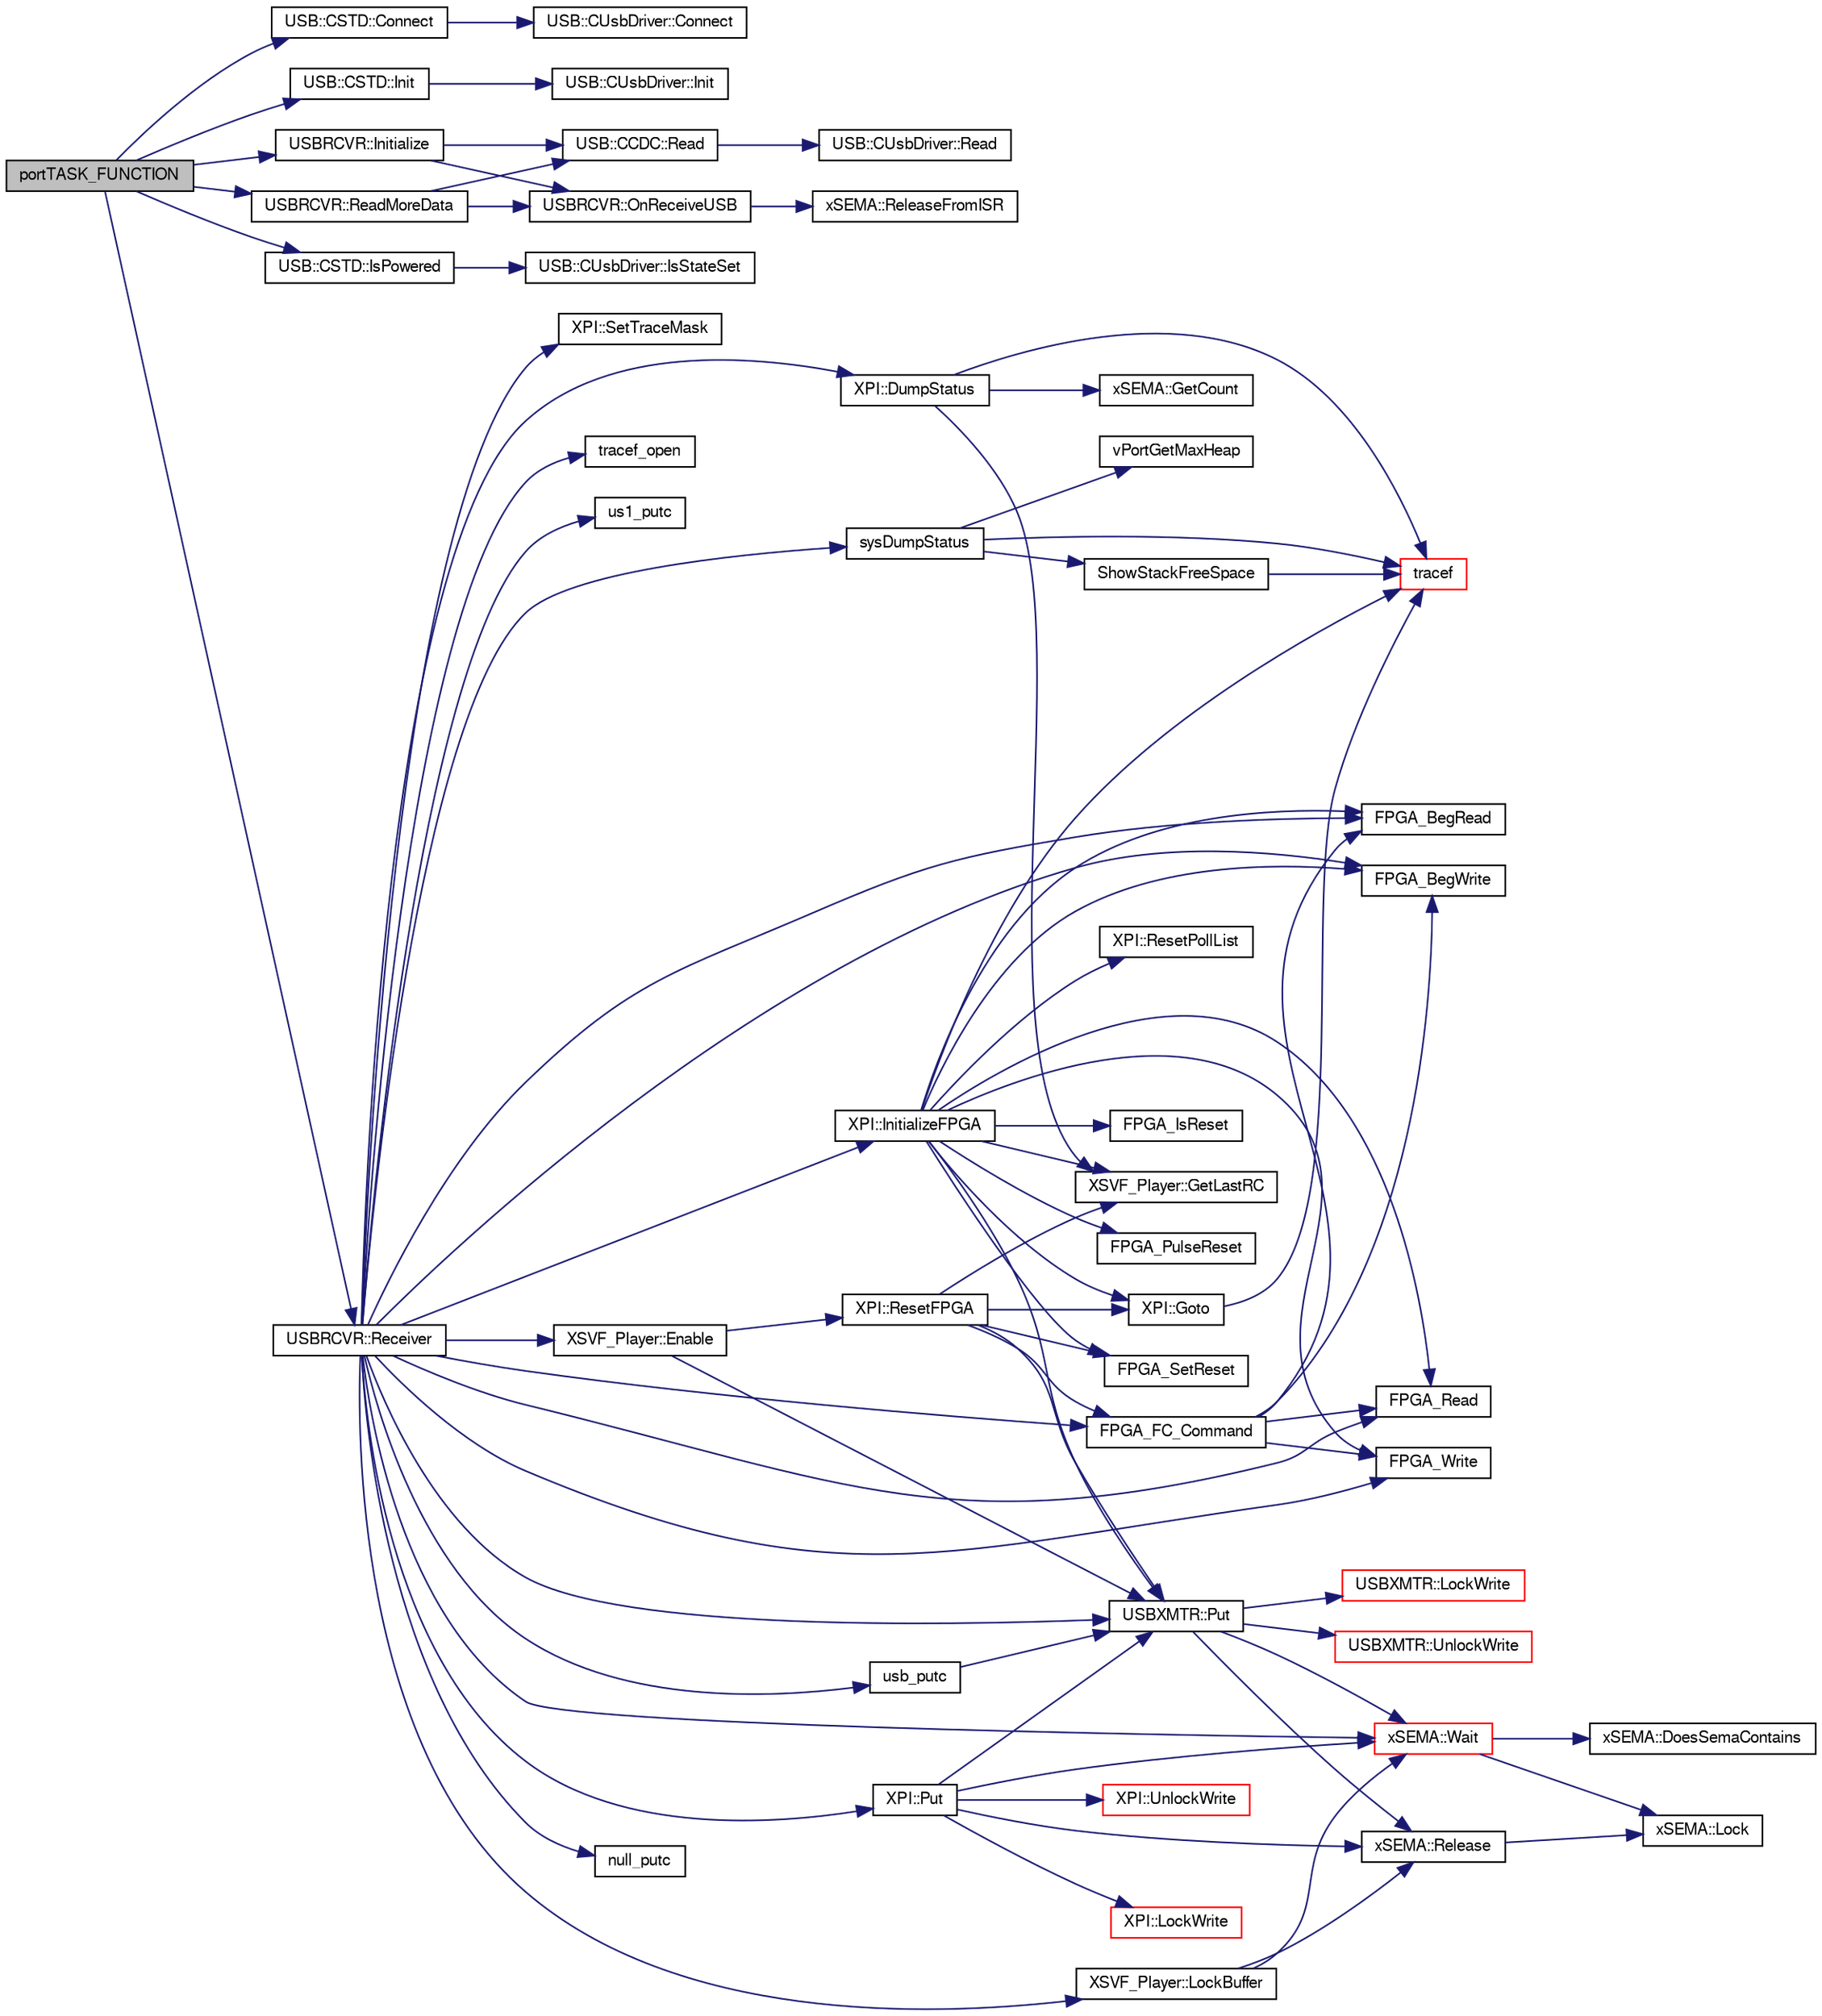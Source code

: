 digraph G
{
  bgcolor="transparent";
  edge [fontname="FreeSans",fontsize=10,labelfontname="FreeSans",labelfontsize=10];
  node [fontname="FreeSans",fontsize=10,shape=record];
  rankdir=LR;
  Node1 [label="portTASK_FUNCTION",height=0.2,width=0.4,color="black", fillcolor="grey75", style="filled" fontcolor="black"];
  Node1 -> Node2 [color="midnightblue",fontsize=10,style="solid",fontname="FreeSans"];
  Node2 [label="USB::CSTD::Connect",height=0.2,width=0.4,color="black",URL="$class_u_s_b_1_1_c_s_t_d.html#49b9083f89f076dc13bbdb17a42615a1",tooltip="Connect to device."];
  Node2 -> Node3 [color="midnightblue",fontsize=10,style="solid",fontname="FreeSans"];
  Node3 [label="USB::CUsbDriver::Connect",height=0.2,width=0.4,color="black",URL="$class_u_s_b_1_1_c_usb_driver.html#ad2cf37511b7f5cd6c27b799fd7c20eb",tooltip="Connects the device to the USB."];
  Node1 -> Node4 [color="midnightblue",fontsize=10,style="solid",fontname="FreeSans"];
  Node4 [label="USB::CSTD::Init",height=0.2,width=0.4,color="black",URL="$class_u_s_b_1_1_c_s_t_d.html#9cd9bb3516150b1e0821a01902ef7f2c",tooltip="Initializes the USB API and the USB controller."];
  Node4 -> Node5 [color="midnightblue",fontsize=10,style="solid",fontname="FreeSans"];
  Node5 [label="USB::CUsbDriver::Init",height=0.2,width=0.4,color="black",URL="$class_u_s_b_1_1_c_usb_driver.html#8283e8a401d26b00151ca4bdcf1d5347",tooltip="Initializes the USB API and the USB controller."];
  Node1 -> Node6 [color="midnightblue",fontsize=10,style="solid",fontname="FreeSans"];
  Node6 [label="USBRCVR::Initialize",height=0.2,width=0.4,color="black",URL="$class_u_s_b_r_c_v_r.html#5b07e0cb5d3512ecd929fb3592db2658"];
  Node6 -> Node7 [color="midnightblue",fontsize=10,style="solid",fontname="FreeSans"];
  Node7 [label="USBRCVR::OnReceiveUSB",height=0.2,width=0.4,color="black",URL="$class_u_s_b_r_c_v_r.html#343cfd733e1e9da5317e6432cd3ea720"];
  Node7 -> Node8 [color="midnightblue",fontsize=10,style="solid",fontname="FreeSans"];
  Node8 [label="xSEMA::ReleaseFromISR",height=0.2,width=0.4,color="black",URL="$classx_s_e_m_a.html#138c0f59a8444912bb8d1c083bad64ed"];
  Node6 -> Node9 [color="midnightblue",fontsize=10,style="solid",fontname="FreeSans"];
  Node9 [label="USB::CCDC::Read",height=0.2,width=0.4,color="black",URL="$class_u_s_b_1_1_c_c_d_c.html#09bd23b7c7f88d05382e708c9f101552",tooltip="Reads data from the Data OUT endpoint."];
  Node9 -> Node10 [color="midnightblue",fontsize=10,style="solid",fontname="FreeSans"];
  Node10 [label="USB::CUsbDriver::Read",height=0.2,width=0.4,color="black",URL="$class_u_s_b_1_1_c_usb_driver.html#01a59ea1ec36a6ba43ab64640425ad35",tooltip="Receives data on the specified USB endpoint."];
  Node1 -> Node11 [color="midnightblue",fontsize=10,style="solid",fontname="FreeSans"];
  Node11 [label="USB::CSTD::IsPowered",height=0.2,width=0.4,color="black",URL="$class_u_s_b_1_1_c_s_t_d.html#98f1867ea032111a20eb818405f10582",tooltip="Return true if device is powered."];
  Node11 -> Node12 [color="midnightblue",fontsize=10,style="solid",fontname="FreeSans"];
  Node12 [label="USB::CUsbDriver::IsStateSet",height=0.2,width=0.4,color="black",URL="$class_u_s_b_1_1_c_usb_driver.html#ba060d49b6d1b7150245405dec92a2e2",tooltip="Poll the status of flags in dStatus register."];
  Node1 -> Node13 [color="midnightblue",fontsize=10,style="solid",fontname="FreeSans"];
  Node13 [label="USBRCVR::ReadMoreData",height=0.2,width=0.4,color="black",URL="$class_u_s_b_r_c_v_r.html#aa847e4e71760b636d2890a3521febc3"];
  Node13 -> Node7 [color="midnightblue",fontsize=10,style="solid",fontname="FreeSans"];
  Node13 -> Node9 [color="midnightblue",fontsize=10,style="solid",fontname="FreeSans"];
  Node1 -> Node14 [color="midnightblue",fontsize=10,style="solid",fontname="FreeSans"];
  Node14 [label="USBRCVR::Receiver",height=0.2,width=0.4,color="black",URL="$class_u_s_b_r_c_v_r.html#f8361a896588ddbb643a4b79b59129b5"];
  Node14 -> Node15 [color="midnightblue",fontsize=10,style="solid",fontname="FreeSans"];
  Node15 [label="XPI::DumpStatus",height=0.2,width=0.4,color="black",URL="$class_x_p_i.html#74381af57a983610abb488730eab82bb"];
  Node15 -> Node16 [color="midnightblue",fontsize=10,style="solid",fontname="FreeSans"];
  Node16 [label="xSEMA::GetCount",height=0.2,width=0.4,color="black",URL="$classx_s_e_m_a.html#173d61ea89795127bcbebd110616f944"];
  Node15 -> Node17 [color="midnightblue",fontsize=10,style="solid",fontname="FreeSans"];
  Node17 [label="XSVF_Player::GetLastRC",height=0.2,width=0.4,color="black",URL="$class_x_s_v_f___player.html#6fa3bf4ec56d838ad09c3f0e43a8342e"];
  Node15 -> Node18 [color="midnightblue",fontsize=10,style="solid",fontname="FreeSans"];
  Node18 [label="tracef",height=0.2,width=0.4,color="red",URL="$trace_8h.html#a992713b67dd2ec12eddb0ca609e13ab"];
  Node14 -> Node19 [color="midnightblue",fontsize=10,style="solid",fontname="FreeSans"];
  Node19 [label="XSVF_Player::Enable",height=0.2,width=0.4,color="black",URL="$class_x_s_v_f___player.html#ab49a062790f0a95e08d6f246b2a71b4"];
  Node19 -> Node20 [color="midnightblue",fontsize=10,style="solid",fontname="FreeSans"];
  Node20 [label="USBXMTR::Put",height=0.2,width=0.4,color="black",URL="$class_u_s_b_x_m_t_r.html#149d280fef7548a52d67fcb5c5ac3ea6"];
  Node20 -> Node21 [color="midnightblue",fontsize=10,style="solid",fontname="FreeSans"];
  Node21 [label="USBXMTR::LockWrite",height=0.2,width=0.4,color="red",URL="$class_u_s_b_x_m_t_r.html#70384f142454df09c3600680cff40274"];
  Node20 -> Node22 [color="midnightblue",fontsize=10,style="solid",fontname="FreeSans"];
  Node22 [label="xSEMA::Release",height=0.2,width=0.4,color="black",URL="$classx_s_e_m_a.html#21e114e5918da00fc1d5ce9b285f5e2b"];
  Node22 -> Node23 [color="midnightblue",fontsize=10,style="solid",fontname="FreeSans"];
  Node23 [label="xSEMA::Lock",height=0.2,width=0.4,color="black",URL="$classx_s_e_m_a.html#f672373f4e74bc17689036721587a6f1"];
  Node20 -> Node24 [color="midnightblue",fontsize=10,style="solid",fontname="FreeSans"];
  Node24 [label="USBXMTR::UnlockWrite",height=0.2,width=0.4,color="red",URL="$class_u_s_b_x_m_t_r.html#421fa0d0a2a7d807d6d9c84b6e0304f8"];
  Node20 -> Node25 [color="midnightblue",fontsize=10,style="solid",fontname="FreeSans"];
  Node25 [label="xSEMA::Wait",height=0.2,width=0.4,color="red",URL="$classx_s_e_m_a.html#d398bc33f1c28f28c33ce1796b0e4ca7"];
  Node25 -> Node26 [color="midnightblue",fontsize=10,style="solid",fontname="FreeSans"];
  Node26 [label="xSEMA::DoesSemaContains",height=0.2,width=0.4,color="black",URL="$classx_s_e_m_a.html#b04acaa143ecfad200784197b075a8a8"];
  Node25 -> Node23 [color="midnightblue",fontsize=10,style="solid",fontname="FreeSans"];
  Node19 -> Node27 [color="midnightblue",fontsize=10,style="solid",fontname="FreeSans"];
  Node27 [label="XPI::ResetFPGA",height=0.2,width=0.4,color="black",URL="$class_x_p_i.html#5c51dda2c789ed0f0eec401f80d92c31"];
  Node27 -> Node28 [color="midnightblue",fontsize=10,style="solid",fontname="FreeSans"];
  Node28 [label="FPGA_FC_Command",height=0.2,width=0.4,color="black",URL="$fpga_8cpp.html#6ec2141bcc427ee6a3c18bdb187846d3"];
  Node28 -> Node29 [color="midnightblue",fontsize=10,style="solid",fontname="FreeSans"];
  Node29 [label="FPGA_BegRead",height=0.2,width=0.4,color="black",URL="$fpga_8hpp.html#a8775c4c73cdae748f93af04e87e6792"];
  Node28 -> Node30 [color="midnightblue",fontsize=10,style="solid",fontname="FreeSans"];
  Node30 [label="FPGA_BegWrite",height=0.2,width=0.4,color="black",URL="$fpga_8hpp.html#1b6789ce8965ccb307d548636d964939"];
  Node28 -> Node31 [color="midnightblue",fontsize=10,style="solid",fontname="FreeSans"];
  Node31 [label="FPGA_Read",height=0.2,width=0.4,color="black",URL="$fpga_8hpp.html#fed2dfd736eb1be0b2a3f10e7a284ba6"];
  Node28 -> Node32 [color="midnightblue",fontsize=10,style="solid",fontname="FreeSans"];
  Node32 [label="FPGA_Write",height=0.2,width=0.4,color="black",URL="$fpga_8hpp.html#8ecf613d5fe1af87d8cd076e4d33868b"];
  Node27 -> Node33 [color="midnightblue",fontsize=10,style="solid",fontname="FreeSans"];
  Node33 [label="FPGA_SetReset",height=0.2,width=0.4,color="black",URL="$fpga_8hpp.html#cac79b5f043fff8ed106d7dd5307f4cd"];
  Node27 -> Node17 [color="midnightblue",fontsize=10,style="solid",fontname="FreeSans"];
  Node27 -> Node34 [color="midnightblue",fontsize=10,style="solid",fontname="FreeSans"];
  Node34 [label="XPI::Goto",height=0.2,width=0.4,color="black",URL="$class_x_p_i.html#7aeb6f74261e180bbdb8de6923dbd81f"];
  Node34 -> Node18 [color="midnightblue",fontsize=10,style="solid",fontname="FreeSans"];
  Node27 -> Node20 [color="midnightblue",fontsize=10,style="solid",fontname="FreeSans"];
  Node14 -> Node29 [color="midnightblue",fontsize=10,style="solid",fontname="FreeSans"];
  Node14 -> Node30 [color="midnightblue",fontsize=10,style="solid",fontname="FreeSans"];
  Node14 -> Node28 [color="midnightblue",fontsize=10,style="solid",fontname="FreeSans"];
  Node14 -> Node31 [color="midnightblue",fontsize=10,style="solid",fontname="FreeSans"];
  Node14 -> Node32 [color="midnightblue",fontsize=10,style="solid",fontname="FreeSans"];
  Node14 -> Node35 [color="midnightblue",fontsize=10,style="solid",fontname="FreeSans"];
  Node35 [label="XPI::InitializeFPGA",height=0.2,width=0.4,color="black",URL="$class_x_p_i.html#13617d172b308c1448c74f4535b2e73d"];
  Node35 -> Node29 [color="midnightblue",fontsize=10,style="solid",fontname="FreeSans"];
  Node35 -> Node30 [color="midnightblue",fontsize=10,style="solid",fontname="FreeSans"];
  Node35 -> Node36 [color="midnightblue",fontsize=10,style="solid",fontname="FreeSans"];
  Node36 [label="FPGA_IsReset",height=0.2,width=0.4,color="black",URL="$fpga_8hpp.html#e5b55ceddf6a33085052f1844ea59647"];
  Node35 -> Node37 [color="midnightblue",fontsize=10,style="solid",fontname="FreeSans"];
  Node37 [label="FPGA_PulseReset",height=0.2,width=0.4,color="black",URL="$fpga_8hpp.html#e5b14b685c12e00e21d8f726c1c805bb"];
  Node35 -> Node31 [color="midnightblue",fontsize=10,style="solid",fontname="FreeSans"];
  Node35 -> Node33 [color="midnightblue",fontsize=10,style="solid",fontname="FreeSans"];
  Node35 -> Node32 [color="midnightblue",fontsize=10,style="solid",fontname="FreeSans"];
  Node35 -> Node17 [color="midnightblue",fontsize=10,style="solid",fontname="FreeSans"];
  Node35 -> Node34 [color="midnightblue",fontsize=10,style="solid",fontname="FreeSans"];
  Node35 -> Node20 [color="midnightblue",fontsize=10,style="solid",fontname="FreeSans"];
  Node35 -> Node38 [color="midnightblue",fontsize=10,style="solid",fontname="FreeSans"];
  Node38 [label="XPI::ResetPollList",height=0.2,width=0.4,color="black",URL="$class_x_p_i.html#f62bf4c64b500f35515ca8f5be19ce8d"];
  Node35 -> Node18 [color="midnightblue",fontsize=10,style="solid",fontname="FreeSans"];
  Node14 -> Node39 [color="midnightblue",fontsize=10,style="solid",fontname="FreeSans"];
  Node39 [label="XSVF_Player::LockBuffer",height=0.2,width=0.4,color="black",URL="$class_x_s_v_f___player.html#4e412ad72e7bc50f79f431305ce0c62c"];
  Node39 -> Node22 [color="midnightblue",fontsize=10,style="solid",fontname="FreeSans"];
  Node39 -> Node25 [color="midnightblue",fontsize=10,style="solid",fontname="FreeSans"];
  Node14 -> Node40 [color="midnightblue",fontsize=10,style="solid",fontname="FreeSans"];
  Node40 [label="null_putc",height=0.2,width=0.4,color="black",URL="$sam7xpud_8hpp.html#8afa8c69746a9bd9a2b2bd3ddf0dcae6"];
  Node14 -> Node41 [color="midnightblue",fontsize=10,style="solid",fontname="FreeSans"];
  Node41 [label="XPI::Put",height=0.2,width=0.4,color="black",URL="$class_x_p_i.html#2120b6e3bee2a8eedaf06fad5017eb8a"];
  Node41 -> Node42 [color="midnightblue",fontsize=10,style="solid",fontname="FreeSans"];
  Node42 [label="XPI::LockWrite",height=0.2,width=0.4,color="red",URL="$class_x_p_i.html#10ba209398cb347a1f3fced4902037ec"];
  Node41 -> Node20 [color="midnightblue",fontsize=10,style="solid",fontname="FreeSans"];
  Node41 -> Node22 [color="midnightblue",fontsize=10,style="solid",fontname="FreeSans"];
  Node41 -> Node43 [color="midnightblue",fontsize=10,style="solid",fontname="FreeSans"];
  Node43 [label="XPI::UnlockWrite",height=0.2,width=0.4,color="red",URL="$class_x_p_i.html#e9f57b4e990c6c60eadde6432632a0f2"];
  Node41 -> Node25 [color="midnightblue",fontsize=10,style="solid",fontname="FreeSans"];
  Node14 -> Node20 [color="midnightblue",fontsize=10,style="solid",fontname="FreeSans"];
  Node14 -> Node44 [color="midnightblue",fontsize=10,style="solid",fontname="FreeSans"];
  Node44 [label="XPI::SetTraceMask",height=0.2,width=0.4,color="black",URL="$class_x_p_i.html#3971ff9033f0f6934ac4ee195cf34468"];
  Node14 -> Node45 [color="midnightblue",fontsize=10,style="solid",fontname="FreeSans"];
  Node45 [label="sysDumpStatus",height=0.2,width=0.4,color="black",URL="$sam7xpud_8hpp.html#3ffbef8314ccf9023edcd7219e79787c"];
  Node45 -> Node46 [color="midnightblue",fontsize=10,style="solid",fontname="FreeSans"];
  Node46 [label="ShowStackFreeSpace",height=0.2,width=0.4,color="black",URL="$sam7xpud_8cpp.html#5cff77e3bf26b52d8fa308571d085fcf"];
  Node46 -> Node18 [color="midnightblue",fontsize=10,style="solid",fontname="FreeSans"];
  Node45 -> Node18 [color="midnightblue",fontsize=10,style="solid",fontname="FreeSans"];
  Node45 -> Node47 [color="midnightblue",fontsize=10,style="solid",fontname="FreeSans"];
  Node47 [label="vPortGetMaxHeap",height=0.2,width=0.4,color="black",URL="$sam7xpud_8hpp.html#4df31879215aaf385fd158740b6c0f01"];
  Node14 -> Node48 [color="midnightblue",fontsize=10,style="solid",fontname="FreeSans"];
  Node48 [label="tracef_open",height=0.2,width=0.4,color="black",URL="$trace_8h.html#74e3f5cfdf662bdddec8a4670c21eb65"];
  Node14 -> Node49 [color="midnightblue",fontsize=10,style="solid",fontname="FreeSans"];
  Node49 [label="us1_putc",height=0.2,width=0.4,color="black",URL="$sam7xpud_8hpp.html#409e918fc805f7946dff7e20e5887005"];
  Node14 -> Node50 [color="midnightblue",fontsize=10,style="solid",fontname="FreeSans"];
  Node50 [label="usb_putc",height=0.2,width=0.4,color="black",URL="$sam7xpud_8hpp.html#04af8901fc5c1015eb79acb36ba38ad6"];
  Node50 -> Node20 [color="midnightblue",fontsize=10,style="solid",fontname="FreeSans"];
  Node14 -> Node25 [color="midnightblue",fontsize=10,style="solid",fontname="FreeSans"];
}
